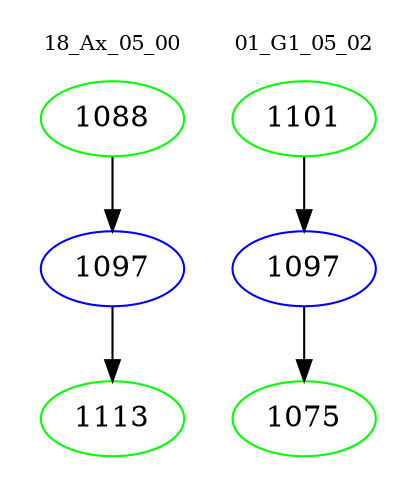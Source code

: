 digraph{
subgraph cluster_0 {
color = white
label = "18_Ax_05_00";
fontsize=10;
T0_1088 [label="1088", color="green"]
T0_1088 -> T0_1097 [color="black"]
T0_1097 [label="1097", color="blue"]
T0_1097 -> T0_1113 [color="black"]
T0_1113 [label="1113", color="green"]
}
subgraph cluster_1 {
color = white
label = "01_G1_05_02";
fontsize=10;
T1_1101 [label="1101", color="green"]
T1_1101 -> T1_1097 [color="black"]
T1_1097 [label="1097", color="blue"]
T1_1097 -> T1_1075 [color="black"]
T1_1075 [label="1075", color="green"]
}
}
